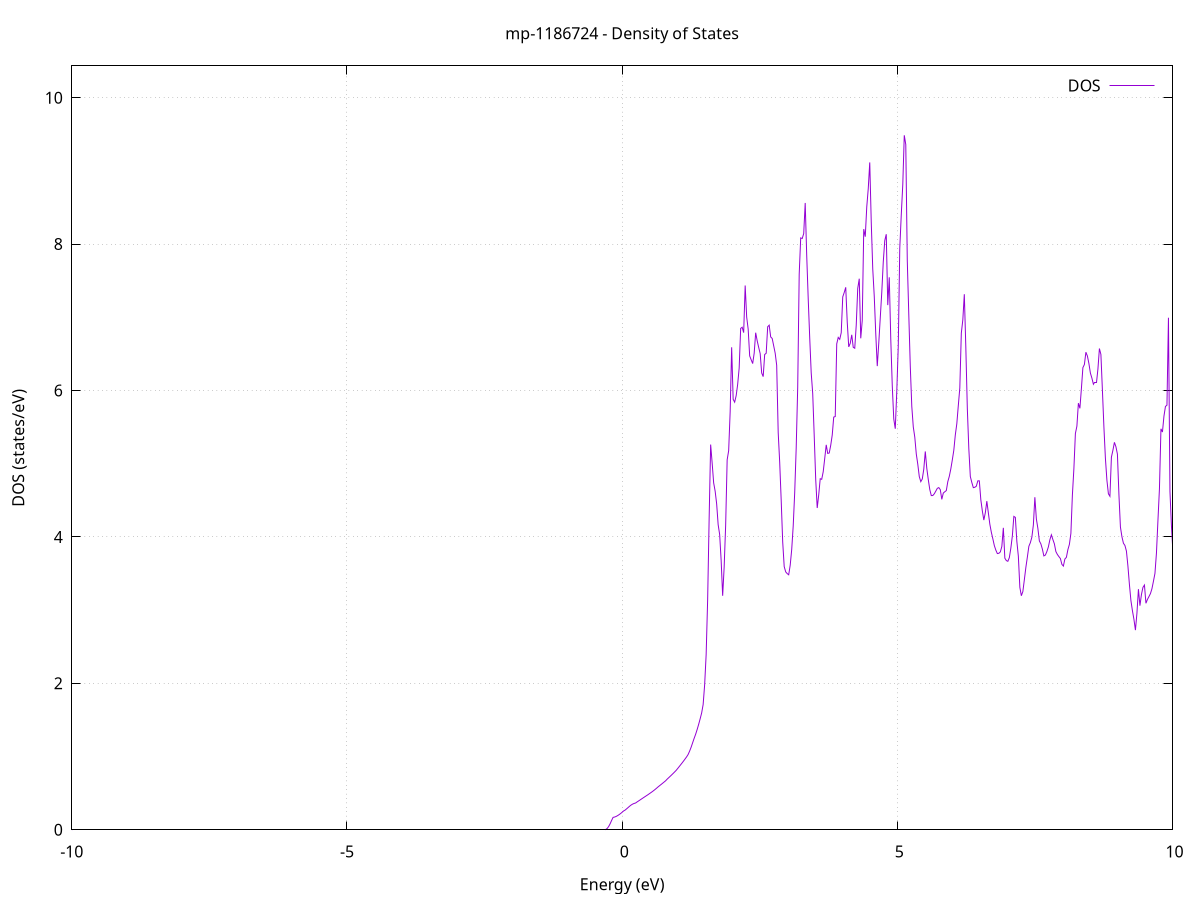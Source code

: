 set title 'mp-1186724 - Density of States'
set xlabel 'Energy (eV)'
set ylabel 'DOS (states/eV)'
set grid
set xrange [-10:10]
set yrange [0:10.434]
set xzeroaxis lt -1
set terminal png size 800,600
set output 'mp-1186724_dos_gnuplot.png'
plot '-' using 1:2 with lines title 'DOS'
-36.793100 0.000000
-36.765800 0.000000
-36.738500 0.000000
-36.711200 0.000000
-36.684000 0.000000
-36.656700 0.000000
-36.629400 0.000000
-36.602100 0.000000
-36.574900 0.000000
-36.547600 0.000000
-36.520300 0.000000
-36.493100 0.000000
-36.465800 0.000000
-36.438500 0.000000
-36.411200 0.000000
-36.384000 0.000000
-36.356700 0.000000
-36.329400 0.000000
-36.302100 0.000000
-36.274900 0.000000
-36.247600 0.000000
-36.220300 0.000000
-36.193000 0.000000
-36.165800 0.000000
-36.138500 0.000000
-36.111200 0.000000
-36.084000 0.000000
-36.056700 0.000000
-36.029400 0.000000
-36.002100 0.000000
-35.974900 0.000000
-35.947600 0.000000
-35.920300 0.000000
-35.893000 0.000000
-35.865800 0.000000
-35.838500 0.000000
-35.811200 0.000000
-35.783900 0.000000
-35.756700 0.000000
-35.729400 0.000000
-35.702100 0.000000
-35.674800 0.000000
-35.647600 0.000000
-35.620300 0.000000
-35.593000 0.000000
-35.565800 0.000000
-35.538500 0.000000
-35.511200 0.000000
-35.483900 0.000000
-35.456700 0.000000
-35.429400 0.000000
-35.402100 0.000000
-35.374800 0.000000
-35.347600 0.000000
-35.320300 0.000000
-35.293000 0.000000
-35.265700 0.000000
-35.238500 0.000000
-35.211200 0.000000
-35.183900 0.000000
-35.156700 0.000000
-35.129400 0.000000
-35.102100 0.000000
-35.074800 0.000000
-35.047600 0.000000
-35.020300 0.000000
-34.993000 0.000000
-34.965700 0.000000
-34.938500 0.000000
-34.911200 0.000000
-34.883900 0.000000
-34.856600 0.000000
-34.829400 0.000000
-34.802100 0.000000
-34.774800 0.000000
-34.747500 0.000000
-34.720300 0.000000
-34.693000 0.000000
-34.665700 0.000000
-34.638500 0.000000
-34.611200 0.000000
-34.583900 0.000000
-34.556600 0.000000
-34.529400 0.000000
-34.502100 0.000000
-34.474800 0.000000
-34.447500 0.000000
-34.420300 0.000000
-34.393000 0.000000
-34.365700 0.000000
-34.338400 0.000000
-34.311200 1454.446500
-34.283900 0.000000
-34.256600 0.000000
-34.229400 0.000000
-34.202100 0.000000
-34.174800 0.000000
-34.147500 0.000000
-34.120300 0.000000
-34.093000 0.000000
-34.065700 0.000000
-34.038400 0.000000
-34.011200 0.000000
-33.983900 0.000000
-33.956600 0.000000
-33.929300 0.000000
-33.902100 0.000000
-33.874800 0.000000
-33.847500 0.000000
-33.820200 0.000000
-33.793000 0.000000
-33.765700 0.000000
-33.738400 0.000000
-33.711200 0.000000
-33.683900 0.000000
-33.656600 0.000000
-33.629300 0.000000
-33.602100 0.000000
-33.574800 0.000000
-33.547500 0.000000
-33.520200 0.000000
-33.493000 0.000000
-33.465700 0.000000
-33.438400 0.000000
-33.411100 0.000000
-33.383900 0.000000
-33.356600 0.000000
-33.329300 0.000000
-33.302000 0.000000
-33.274800 0.000000
-33.247500 0.000000
-33.220200 0.000000
-33.193000 0.000000
-33.165700 0.000000
-33.138400 0.000000
-33.111100 0.000000
-33.083900 0.000000
-33.056600 0.000000
-33.029300 0.000000
-33.002000 0.000000
-32.974800 0.000000
-32.947500 0.000000
-32.920200 0.000000
-32.892900 0.000000
-32.865700 0.000000
-32.838400 0.000000
-32.811100 0.000000
-32.783900 0.000000
-32.756600 13.363100
-32.729300 37.709000
-32.702000 36.087000
-32.674800 76.892200
-32.647500 36.348000
-32.620200 0.000000
-32.592900 0.000000
-32.565700 0.000000
-32.538400 0.000000
-32.511100 0.000000
-32.483800 0.000000
-32.456600 0.000000
-32.429300 0.000000
-32.402000 0.000000
-32.374700 0.000000
-32.347500 0.000000
-32.320200 0.000000
-32.292900 0.000000
-32.265700 0.000000
-32.238400 0.000000
-32.211100 0.000000
-32.183800 0.000000
-32.156600 0.000000
-32.129300 0.000000
-32.102000 0.000000
-32.074700 0.000000
-32.047500 0.000000
-32.020200 0.000000
-31.992900 0.000000
-31.965600 0.000000
-31.938400 0.000000
-31.911100 0.000000
-31.883800 0.000000
-31.856600 0.000000
-31.829300 0.000000
-31.802000 0.000000
-31.774700 0.000000
-31.747500 0.000000
-31.720200 0.000000
-31.692900 0.000000
-31.665600 0.000000
-31.638400 0.000000
-31.611100 0.000000
-31.583800 0.000000
-31.556500 0.000000
-31.529300 0.000000
-31.502000 0.000000
-31.474700 0.000000
-31.447400 0.000000
-31.420200 0.000000
-31.392900 0.000000
-31.365600 0.000000
-31.338400 0.000000
-31.311100 0.000000
-31.283800 0.000000
-31.256500 0.000000
-31.229300 0.000000
-31.202000 0.000000
-31.174700 0.000000
-31.147400 0.000000
-31.120200 0.000000
-31.092900 0.000000
-31.065600 0.000000
-31.038300 0.000000
-31.011100 0.000000
-30.983800 0.000000
-30.956500 0.000000
-30.929300 0.000000
-30.902000 0.000000
-30.874700 0.000000
-30.847400 0.000000
-30.820200 0.000000
-30.792900 0.000000
-30.765600 0.000000
-30.738300 0.000000
-30.711100 0.000000
-30.683800 0.000000
-30.656500 0.000000
-30.629200 0.000000
-30.602000 0.000000
-30.574700 0.000000
-30.547400 0.000000
-30.520100 0.000000
-30.492900 0.000000
-30.465600 0.000000
-30.438300 0.000000
-30.411100 0.000000
-30.383800 0.000000
-30.356500 0.000000
-30.329200 0.000000
-30.302000 0.000000
-30.274700 0.000000
-30.247400 0.000000
-30.220100 0.000000
-30.192900 0.000000
-30.165600 0.000000
-30.138300 0.000000
-30.111000 0.000000
-30.083800 0.000000
-30.056500 0.000000
-30.029200 0.000000
-30.001900 0.000000
-29.974700 0.000000
-29.947400 0.000000
-29.920100 0.000000
-29.892900 0.000000
-29.865600 0.000000
-29.838300 0.000000
-29.811000 0.000000
-29.783800 0.000000
-29.756500 0.000000
-29.729200 0.000000
-29.701900 0.000000
-29.674700 0.000000
-29.647400 0.000000
-29.620100 0.000000
-29.592800 0.000000
-29.565600 0.000000
-29.538300 0.000000
-29.511000 0.000000
-29.483800 0.000000
-29.456500 0.000000
-29.429200 0.000000
-29.401900 0.000000
-29.374700 0.000000
-29.347400 0.000000
-29.320100 0.000000
-29.292800 0.000000
-29.265600 0.000000
-29.238300 0.000000
-29.211000 0.000000
-29.183700 0.000000
-29.156500 0.000000
-29.129200 0.000000
-29.101900 0.000000
-29.074600 0.000000
-29.047400 0.000000
-29.020100 0.000000
-28.992800 0.000000
-28.965600 0.000000
-28.938300 0.000000
-28.911000 0.000000
-28.883700 0.000000
-28.856500 0.000000
-28.829200 0.000000
-28.801900 0.000000
-28.774600 0.000000
-28.747400 0.000000
-28.720100 0.000000
-28.692800 0.000000
-28.665500 0.000000
-28.638300 0.000000
-28.611000 0.000000
-28.583700 0.000000
-28.556500 0.000000
-28.529200 0.000000
-28.501900 0.000000
-28.474600 0.000000
-28.447400 0.000000
-28.420100 0.000000
-28.392800 0.000000
-28.365500 0.000000
-28.338300 0.000000
-28.311000 0.000000
-28.283700 0.000000
-28.256400 0.000000
-28.229200 0.000000
-28.201900 0.000000
-28.174600 0.000000
-28.147300 0.000000
-28.120100 0.000000
-28.092800 0.000000
-28.065500 0.000000
-28.038300 0.000000
-28.011000 0.000000
-27.983700 0.000000
-27.956400 0.000000
-27.929200 0.000000
-27.901900 0.000000
-27.874600 0.000000
-27.847300 0.000000
-27.820100 0.000000
-27.792800 0.000000
-27.765500 0.000000
-27.738200 0.000000
-27.711000 0.000000
-27.683700 0.000000
-27.656400 0.000000
-27.629200 0.000000
-27.601900 0.000000
-27.574600 0.000000
-27.547300 0.000000
-27.520100 0.000000
-27.492800 0.000000
-27.465500 0.000000
-27.438200 0.000000
-27.411000 0.000000
-27.383700 0.000000
-27.356400 0.000000
-27.329100 0.000000
-27.301900 0.000000
-27.274600 0.000000
-27.247300 0.000000
-27.220000 0.000000
-27.192800 0.000000
-27.165500 0.000000
-27.138200 0.000000
-27.111000 0.000000
-27.083700 0.000000
-27.056400 0.000000
-27.029100 0.000000
-27.001900 0.000000
-26.974600 0.000000
-26.947300 0.000000
-26.920000 0.000000
-26.892800 0.000000
-26.865500 0.000000
-26.838200 0.000000
-26.810900 0.000000
-26.783700 0.000000
-26.756400 0.000000
-26.729100 0.000000
-26.701900 0.000000
-26.674600 0.000000
-26.647300 0.000000
-26.620000 0.000000
-26.592800 0.000000
-26.565500 0.000000
-26.538200 0.000000
-26.510900 0.000000
-26.483700 0.000000
-26.456400 0.000000
-26.429100 0.000000
-26.401800 0.000000
-26.374600 0.000000
-26.347300 0.000000
-26.320000 0.000000
-26.292700 0.000000
-26.265500 0.000000
-26.238200 0.000000
-26.210900 0.000000
-26.183700 0.000000
-26.156400 0.000000
-26.129100 0.000000
-26.101800 0.000000
-26.074600 0.000000
-26.047300 0.000000
-26.020000 0.000000
-25.992700 0.000000
-25.965500 0.000000
-25.938200 0.000000
-25.910900 0.000000
-25.883600 0.000000
-25.856400 0.000000
-25.829100 0.000000
-25.801800 0.000000
-25.774500 0.000000
-25.747300 0.000000
-25.720000 0.000000
-25.692700 0.000000
-25.665500 0.000000
-25.638200 0.000000
-25.610900 0.000000
-25.583600 0.000000
-25.556400 0.000000
-25.529100 0.000000
-25.501800 0.000000
-25.474500 0.000000
-25.447300 0.000000
-25.420000 0.000000
-25.392700 0.000000
-25.365400 0.000000
-25.338200 0.000000
-25.310900 0.000000
-25.283600 0.000000
-25.256400 0.000000
-25.229100 0.000000
-25.201800 0.000000
-25.174500 0.000000
-25.147300 0.000000
-25.120000 0.000000
-25.092700 0.000000
-25.065400 0.000000
-25.038200 0.000000
-25.010900 0.000000
-24.983600 0.000000
-24.956300 0.000000
-24.929100 0.000000
-24.901800 0.000000
-24.874500 0.000000
-24.847200 0.000000
-24.820000 0.000000
-24.792700 0.000000
-24.765400 0.000000
-24.738200 0.000000
-24.710900 0.000000
-24.683600 0.000000
-24.656300 0.000000
-24.629100 0.000000
-24.601800 0.000000
-24.574500 0.000000
-24.547200 0.000000
-24.520000 0.000000
-24.492700 0.000000
-24.465400 0.000000
-24.438100 0.000000
-24.410900 0.000000
-24.383600 0.000000
-24.356300 0.000000
-24.329100 0.000000
-24.301800 0.000000
-24.274500 0.000000
-24.247200 0.000000
-24.220000 0.000000
-24.192700 0.000000
-24.165400 0.000000
-24.138100 0.000000
-24.110900 0.000000
-24.083600 0.000000
-24.056300 0.000000
-24.029000 0.000000
-24.001800 0.000000
-23.974500 0.000000
-23.947200 0.000000
-23.919900 0.000000
-23.892700 0.000000
-23.865400 0.000000
-23.838100 0.000000
-23.810900 0.000000
-23.783600 0.000000
-23.756300 0.000000
-23.729000 0.000000
-23.701800 0.000000
-23.674500 0.000000
-23.647200 0.000000
-23.619900 0.000000
-23.592700 0.000000
-23.565400 0.000000
-23.538100 0.000000
-23.510800 0.000000
-23.483600 0.000000
-23.456300 0.000000
-23.429000 0.000000
-23.401800 0.000000
-23.374500 0.000000
-23.347200 0.000000
-23.319900 0.000000
-23.292700 0.000000
-23.265400 0.000000
-23.238100 0.000000
-23.210800 0.000000
-23.183600 0.000000
-23.156300 0.000000
-23.129000 0.000000
-23.101700 0.000000
-23.074500 0.000000
-23.047200 0.000000
-23.019900 0.000000
-22.992600 0.000000
-22.965400 0.000000
-22.938100 0.000000
-22.910800 0.000000
-22.883600 0.000000
-22.856300 0.000000
-22.829000 0.000000
-22.801700 0.000000
-22.774500 0.000000
-22.747200 0.000000
-22.719900 0.000000
-22.692600 0.000000
-22.665400 0.000000
-22.638100 0.000000
-22.610800 0.000000
-22.583500 0.000000
-22.556300 0.000000
-22.529000 0.000000
-22.501700 0.000000
-22.474400 0.000000
-22.447200 0.000000
-22.419900 0.000000
-22.392600 0.000000
-22.365400 0.000000
-22.338100 0.000000
-22.310800 0.000000
-22.283500 0.000000
-22.256300 0.000000
-22.229000 0.000000
-22.201700 0.000000
-22.174400 0.000000
-22.147200 0.000000
-22.119900 0.000000
-22.092600 0.000000
-22.065300 0.000000
-22.038100 0.000000
-22.010800 0.000000
-21.983500 0.000000
-21.956300 0.000000
-21.929000 0.000000
-21.901700 0.000000
-21.874400 0.000000
-21.847200 0.000000
-21.819900 0.000000
-21.792600 0.000000
-21.765300 0.000000
-21.738100 0.000000
-21.710800 0.000000
-21.683500 0.000000
-21.656200 0.000000
-21.629000 0.000000
-21.601700 0.000000
-21.574400 0.000000
-21.547100 0.000000
-21.519900 0.000000
-21.492600 0.000000
-21.465300 0.000000
-21.438100 0.000000
-21.410800 0.000000
-21.383500 0.000000
-21.356200 0.000000
-21.329000 0.000000
-21.301700 0.000000
-21.274400 0.000000
-21.247100 0.000000
-21.219900 0.000000
-21.192600 0.000000
-21.165300 0.000000
-21.138000 0.000000
-21.110800 0.000000
-21.083500 0.000000
-21.056200 0.000000
-21.029000 0.000000
-21.001700 0.000000
-20.974400 0.000000
-20.947100 0.000000
-20.919900 0.000000
-20.892600 0.000000
-20.865300 0.000000
-20.838000 0.000000
-20.810800 0.000000
-20.783500 0.000000
-20.756200 0.000000
-20.728900 0.000000
-20.701700 0.000000
-20.674400 0.000000
-20.647100 0.000000
-20.619800 0.000000
-20.592600 0.000000
-20.565300 0.000000
-20.538000 0.000000
-20.510800 0.000000
-20.483500 0.000000
-20.456200 0.000000
-20.428900 0.000000
-20.401700 0.000000
-20.374400 0.000000
-20.347100 0.000000
-20.319800 0.000000
-20.292600 0.000000
-20.265300 0.000000
-20.238000 0.000000
-20.210700 0.000000
-20.183500 0.000000
-20.156200 0.000000
-20.128900 0.000000
-20.101700 0.000000
-20.074400 0.000000
-20.047100 0.000000
-20.019800 0.000000
-19.992600 0.000000
-19.965300 0.000000
-19.938000 0.000000
-19.910700 0.000000
-19.883500 0.000000
-19.856200 0.000000
-19.828900 0.000000
-19.801600 0.000000
-19.774400 0.000000
-19.747100 0.000000
-19.719800 0.000000
-19.692500 0.000000
-19.665300 0.000000
-19.638000 0.000000
-19.610700 0.000000
-19.583500 0.000000
-19.556200 0.000000
-19.528900 0.000000
-19.501600 0.000000
-19.474400 0.000000
-19.447100 0.000000
-19.419800 0.000000
-19.392500 0.000000
-19.365300 0.000000
-19.338000 0.000000
-19.310700 0.000000
-19.283400 0.000000
-19.256200 0.000000
-19.228900 0.000000
-19.201600 0.000000
-19.174300 0.000000
-19.147100 0.000000
-19.119800 0.000000
-19.092500 0.000000
-19.065300 0.000000
-19.038000 0.000000
-19.010700 0.000000
-18.983400 0.000000
-18.956200 0.000000
-18.928900 0.000000
-18.901600 0.000000
-18.874300 0.000000
-18.847100 0.000000
-18.819800 0.000000
-18.792500 0.000000
-18.765200 0.000000
-18.738000 0.000000
-18.710700 0.000000
-18.683400 0.000000
-18.656200 0.000000
-18.628900 0.000000
-18.601600 0.000000
-18.574300 0.000000
-18.547100 0.000000
-18.519800 0.000000
-18.492500 0.000000
-18.465200 0.000000
-18.438000 0.000000
-18.410700 0.000000
-18.383400 0.000000
-18.356100 0.000000
-18.328900 0.000000
-18.301600 0.000000
-18.274300 0.000000
-18.247000 0.000000
-18.219800 0.000000
-18.192500 0.000000
-18.165200 0.000000
-18.138000 0.000000
-18.110700 0.000000
-18.083400 0.000000
-18.056100 0.000000
-18.028900 0.000000
-18.001600 0.000000
-17.974300 0.000000
-17.947000 0.000000
-17.919800 0.000000
-17.892500 0.000000
-17.865200 0.000000
-17.837900 0.000000
-17.810700 0.000000
-17.783400 0.000000
-17.756100 0.000000
-17.728900 0.000000
-17.701600 0.000000
-17.674300 0.000000
-17.647000 0.000000
-17.619800 0.000000
-17.592500 0.000000
-17.565200 0.000000
-17.537900 0.000000
-17.510700 0.000000
-17.483400 0.000000
-17.456100 0.000000
-17.428800 0.000000
-17.401600 0.000000
-17.374300 0.000000
-17.347000 0.000000
-17.319700 0.000000
-17.292500 0.000000
-17.265200 0.000000
-17.237900 0.000000
-17.210700 0.000000
-17.183400 0.000000
-17.156100 0.000000
-17.128800 0.000000
-17.101600 0.000000
-17.074300 0.000000
-17.047000 0.000000
-17.019700 0.000000
-16.992500 0.000000
-16.965200 0.000000
-16.937900 0.000000
-16.910600 0.000000
-16.883400 0.000000
-16.856100 0.000000
-16.828800 0.000000
-16.801600 0.000000
-16.774300 0.000000
-16.747000 0.000000
-16.719700 0.000000
-16.692500 0.000000
-16.665200 0.000000
-16.637900 0.000000
-16.610600 0.000000
-16.583400 0.000000
-16.556100 0.000000
-16.528800 0.000000
-16.501500 0.000000
-16.474300 0.000000
-16.447000 0.000000
-16.419700 0.000000
-16.392400 0.000000
-16.365200 0.000000
-16.337900 0.000000
-16.310600 0.000000
-16.283400 0.000000
-16.256100 0.000000
-16.228800 0.000000
-16.201500 0.000000
-16.174300 0.000000
-16.147000 0.000000
-16.119700 0.000000
-16.092400 0.000000
-16.065200 0.000000
-16.037900 0.000000
-16.010600 0.000000
-15.983300 0.000000
-15.956100 0.000000
-15.928800 0.000000
-15.901500 0.000000
-15.874200 0.000000
-15.847000 0.000000
-15.819700 0.000000
-15.792400 2.096300
-15.765200 5.648900
-15.737900 8.471900
-15.710600 37.323500
-15.683300 71.556600
-15.656100 41.512600
-15.628800 49.219800
-15.601500 6.983900
-15.574200 0.000000
-15.547000 0.000000
-15.519700 0.000000
-15.492400 0.000000
-15.465100 0.000000
-15.437900 0.000000
-15.410600 0.000000
-15.383300 0.000000
-15.356100 0.000000
-15.328800 0.000000
-15.301500 0.000000
-15.274200 0.852300
-15.247000 2.024700
-15.219700 4.261400
-15.192400 9.944000
-15.165100 11.490800
-15.137900 13.349000
-15.110600 13.221100
-15.083300 12.166500
-15.056000 8.938600
-15.028800 16.051400
-15.001500 26.849200
-14.974200 25.636600
-14.946900 21.638000
-14.919700 21.422900
-14.892400 23.930800
-14.865100 4.787100
-14.837900 22.336800
-14.810600 37.931200
-14.783300 17.138900
-14.756000 23.861000
-14.728800 28.342700
-14.701500 36.189300
-14.674200 24.909200
-14.646900 18.685800
-14.619700 29.427600
-14.592400 33.497300
-14.565100 26.203800
-14.537800 27.769300
-14.510600 32.222200
-14.483300 47.851800
-14.456000 21.773400
-14.428800 0.000000
-14.401500 0.000000
-14.374200 0.000000
-14.346900 0.000000
-14.319700 0.000000
-14.292400 0.000000
-14.265100 0.000000
-14.237800 0.000000
-14.210600 0.000000
-14.183300 0.000000
-14.156000 0.000000
-14.128700 0.000000
-14.101500 0.000000
-14.074200 0.000000
-14.046900 0.000000
-14.019600 0.000000
-13.992400 0.000000
-13.965100 0.000000
-13.937800 0.000000
-13.910600 0.000000
-13.883300 0.000000
-13.856000 0.000000
-13.828700 0.000000
-13.801500 0.000000
-13.774200 0.000000
-13.746900 0.000000
-13.719600 0.000000
-13.692400 0.000000
-13.665100 0.000000
-13.637800 0.000000
-13.610500 0.000000
-13.583300 0.000000
-13.556000 0.000000
-13.528700 0.000000
-13.501500 0.000000
-13.474200 0.000000
-13.446900 0.000000
-13.419600 0.000000
-13.392400 0.000000
-13.365100 0.000000
-13.337800 0.000000
-13.310500 0.000000
-13.283300 0.000000
-13.256000 0.000000
-13.228700 0.000000
-13.201400 0.000000
-13.174200 0.000000
-13.146900 0.000000
-13.119600 0.000000
-13.092300 0.000000
-13.065100 0.000000
-13.037800 0.000000
-13.010500 0.000000
-12.983300 0.000000
-12.956000 0.000000
-12.928700 0.000000
-12.901400 0.000000
-12.874200 0.000000
-12.846900 0.000000
-12.819600 0.000000
-12.792300 0.000000
-12.765100 0.000000
-12.737800 0.000000
-12.710500 0.000000
-12.683200 0.000000
-12.656000 0.000000
-12.628700 0.000000
-12.601400 0.000000
-12.574200 0.000000
-12.546900 0.000000
-12.519600 0.000000
-12.492300 0.000000
-12.465100 0.000000
-12.437800 0.000000
-12.410500 0.000000
-12.383200 0.000000
-12.356000 0.000000
-12.328700 0.000000
-12.301400 0.000000
-12.274100 0.000000
-12.246900 0.000000
-12.219600 0.000000
-12.192300 0.000000
-12.165000 0.000000
-12.137800 0.000000
-12.110500 0.000000
-12.083200 0.000000
-12.056000 0.000000
-12.028700 0.000000
-12.001400 0.000000
-11.974100 0.000000
-11.946900 0.000000
-11.919600 0.000000
-11.892300 0.000000
-11.865000 0.000000
-11.837800 0.000000
-11.810500 0.000000
-11.783200 0.000000
-11.755900 0.000000
-11.728700 0.000000
-11.701400 0.000000
-11.674100 0.000000
-11.646800 0.000000
-11.619600 0.000000
-11.592300 0.000000
-11.565000 0.000000
-11.537800 0.000000
-11.510500 0.000000
-11.483200 0.000000
-11.455900 0.000000
-11.428700 0.000000
-11.401400 0.000000
-11.374100 0.000000
-11.346800 0.000000
-11.319600 0.000000
-11.292300 0.000000
-11.265000 0.000000
-11.237700 0.000000
-11.210500 0.000000
-11.183200 0.000000
-11.155900 0.000000
-11.128700 0.000000
-11.101400 0.000000
-11.074100 0.000000
-11.046800 0.000000
-11.019600 0.000000
-10.992300 0.000000
-10.965000 0.000000
-10.937700 0.000000
-10.910500 0.000000
-10.883200 0.000000
-10.855900 0.000000
-10.828600 0.000000
-10.801400 0.000000
-10.774100 0.000000
-10.746800 0.000000
-10.719500 0.000000
-10.692300 0.000000
-10.665000 0.000000
-10.637700 0.000000
-10.610500 0.000000
-10.583200 0.000000
-10.555900 0.000000
-10.528600 0.000000
-10.501400 0.000000
-10.474100 0.000000
-10.446800 0.000000
-10.419500 0.000000
-10.392300 0.000000
-10.365000 0.000000
-10.337700 0.000000
-10.310400 0.000000
-10.283200 0.000000
-10.255900 0.000000
-10.228600 0.000000
-10.201400 0.000000
-10.174100 0.000000
-10.146800 0.000000
-10.119500 0.000000
-10.092300 0.000000
-10.065000 0.000000
-10.037700 0.000000
-10.010400 0.000000
-9.983200 0.000000
-9.955900 0.000000
-9.928600 0.000000
-9.901300 0.000000
-9.874100 0.000000
-9.846800 0.000000
-9.819500 0.000000
-9.792200 0.000000
-9.765000 0.000000
-9.737700 0.000000
-9.710400 0.000000
-9.683200 0.000000
-9.655900 0.000000
-9.628600 0.000000
-9.601300 0.000000
-9.574100 0.000000
-9.546800 0.000000
-9.519500 0.000000
-9.492200 0.000000
-9.465000 0.000000
-9.437700 0.000000
-9.410400 0.000000
-9.383100 0.000000
-9.355900 0.000000
-9.328600 0.000000
-9.301300 0.000000
-9.274100 0.000000
-9.246800 0.000000
-9.219500 0.000000
-9.192200 0.000000
-9.165000 0.000000
-9.137700 0.000000
-9.110400 0.000000
-9.083100 0.000000
-9.055900 0.000000
-9.028600 0.000000
-9.001300 0.000000
-8.974000 0.000000
-8.946800 0.000000
-8.919500 0.000000
-8.892200 0.000000
-8.864900 0.000000
-8.837700 0.000000
-8.810400 0.000000
-8.783100 0.000000
-8.755900 0.000000
-8.728600 0.000000
-8.701300 0.000000
-8.674000 0.000000
-8.646800 0.000000
-8.619500 0.000000
-8.592200 0.000000
-8.564900 0.000000
-8.537700 0.000000
-8.510400 0.000000
-8.483100 0.000000
-8.455800 0.000000
-8.428600 0.000000
-8.401300 0.000000
-8.374000 0.000000
-8.346700 0.000000
-8.319500 0.000000
-8.292200 0.000000
-8.264900 0.000000
-8.237700 0.000000
-8.210400 0.000000
-8.183100 0.000000
-8.155800 0.000000
-8.128600 0.000000
-8.101300 0.000000
-8.074000 0.000000
-8.046700 0.000000
-8.019500 0.000000
-7.992200 0.000000
-7.964900 0.000000
-7.937600 0.000000
-7.910400 0.000000
-7.883100 0.000000
-7.855800 0.000000
-7.828600 0.000000
-7.801300 0.000000
-7.774000 0.000000
-7.746700 0.000000
-7.719500 0.000000
-7.692200 0.000000
-7.664900 0.000000
-7.637600 0.000000
-7.610400 0.000000
-7.583100 0.000000
-7.555800 0.000000
-7.528500 0.000000
-7.501300 0.000000
-7.474000 0.000000
-7.446700 0.000000
-7.419400 0.000000
-7.392200 0.000000
-7.364900 0.000000
-7.337600 0.000000
-7.310400 0.000000
-7.283100 0.000000
-7.255800 0.000000
-7.228500 0.000000
-7.201300 0.000000
-7.174000 0.000000
-7.146700 0.000000
-7.119400 0.000000
-7.092200 0.000000
-7.064900 0.000000
-7.037600 0.000000
-7.010300 0.000000
-6.983100 0.000000
-6.955800 0.000000
-6.928500 0.000000
-6.901300 0.000000
-6.874000 0.000000
-6.846700 0.000000
-6.819400 0.000000
-6.792200 0.000000
-6.764900 0.000000
-6.737600 0.000000
-6.710300 0.000000
-6.683100 0.000000
-6.655800 0.000000
-6.628500 0.000000
-6.601200 0.000000
-6.574000 0.000000
-6.546700 0.000000
-6.519400 0.000000
-6.492100 0.000000
-6.464900 0.000000
-6.437600 0.000000
-6.410300 0.000000
-6.383100 0.000000
-6.355800 0.000000
-6.328500 0.000000
-6.301200 0.000000
-6.274000 0.000000
-6.246700 0.000000
-6.219400 0.000000
-6.192100 0.000000
-6.164900 0.000000
-6.137600 0.000000
-6.110300 0.000000
-6.083000 0.000000
-6.055800 0.000000
-6.028500 0.000000
-6.001200 0.000000
-5.974000 0.000000
-5.946700 0.000000
-5.919400 0.000000
-5.892100 0.000000
-5.864900 0.000000
-5.837600 0.000000
-5.810300 0.000000
-5.783000 0.000000
-5.755800 0.000000
-5.728500 0.000000
-5.701200 0.000000
-5.673900 0.000000
-5.646700 0.000000
-5.619400 0.000000
-5.592100 0.000000
-5.564800 0.000000
-5.537600 0.000000
-5.510300 0.000000
-5.483000 0.000000
-5.455800 0.000000
-5.428500 0.000000
-5.401200 0.000000
-5.373900 0.000000
-5.346700 0.000000
-5.319400 0.000000
-5.292100 0.000000
-5.264800 0.000000
-5.237600 0.000000
-5.210300 0.000000
-5.183000 0.000000
-5.155700 0.000000
-5.128500 0.000000
-5.101200 0.000000
-5.073900 0.000000
-5.046600 0.000000
-5.019400 0.000000
-4.992100 0.000000
-4.964800 0.000000
-4.937600 0.000000
-4.910300 0.000000
-4.883000 0.000000
-4.855700 0.000000
-4.828500 0.000000
-4.801200 0.000000
-4.773900 0.000000
-4.746600 0.000000
-4.719400 0.000000
-4.692100 0.000000
-4.664800 0.000000
-4.637500 0.000000
-4.610300 0.000000
-4.583000 0.000000
-4.555700 0.000000
-4.528500 0.000000
-4.501200 0.000000
-4.473900 0.000000
-4.446600 0.000000
-4.419400 0.000000
-4.392100 0.000000
-4.364800 0.000000
-4.337500 0.000000
-4.310300 0.000000
-4.283000 0.000000
-4.255700 0.000000
-4.228400 0.000000
-4.201200 0.000000
-4.173900 0.000000
-4.146600 0.000000
-4.119300 0.000000
-4.092100 0.000000
-4.064800 0.000000
-4.037500 0.000000
-4.010300 0.000000
-3.983000 0.000000
-3.955700 0.000000
-3.928400 0.000000
-3.901200 0.000000
-3.873900 0.000000
-3.846600 0.000000
-3.819300 0.000000
-3.792100 0.000000
-3.764800 0.000000
-3.737500 0.000000
-3.710200 0.000000
-3.683000 0.000000
-3.655700 0.000000
-3.628400 0.000000
-3.601200 0.000000
-3.573900 0.000000
-3.546600 0.000000
-3.519300 0.000000
-3.492100 0.000000
-3.464800 0.000000
-3.437500 0.000000
-3.410200 0.000000
-3.383000 0.000000
-3.355700 0.000000
-3.328400 0.000000
-3.301100 0.000000
-3.273900 0.000000
-3.246600 0.000000
-3.219300 0.000000
-3.192000 0.000000
-3.164800 0.000000
-3.137500 0.000000
-3.110200 0.000000
-3.083000 0.000000
-3.055700 0.000000
-3.028400 0.000000
-3.001100 0.000000
-2.973900 0.000000
-2.946600 0.000000
-2.919300 0.000000
-2.892000 0.000000
-2.864800 0.000000
-2.837500 0.000000
-2.810200 0.000000
-2.782900 0.000000
-2.755700 0.000000
-2.728400 0.000000
-2.701100 0.000000
-2.673900 0.000000
-2.646600 0.000000
-2.619300 0.000000
-2.592000 0.000000
-2.564800 0.000000
-2.537500 0.000000
-2.510200 0.000000
-2.482900 0.000000
-2.455700 0.000000
-2.428400 0.000000
-2.401100 0.000000
-2.373800 0.000000
-2.346600 0.000000
-2.319300 0.000000
-2.292000 0.000000
-2.264700 0.000000
-2.237500 0.000000
-2.210200 0.000000
-2.182900 0.000000
-2.155700 0.000000
-2.128400 0.000000
-2.101100 0.000000
-2.073800 0.000000
-2.046600 0.000000
-2.019300 0.000000
-1.992000 0.000000
-1.964700 0.000000
-1.937500 0.000000
-1.910200 0.000000
-1.882900 0.000000
-1.855600 0.000000
-1.828400 0.000000
-1.801100 0.000000
-1.773800 0.000000
-1.746600 0.000000
-1.719300 0.000000
-1.692000 0.000000
-1.664700 0.000000
-1.637500 0.000000
-1.610200 0.000000
-1.582900 0.000000
-1.555600 0.000000
-1.528400 0.000000
-1.501100 0.000000
-1.473800 0.000000
-1.446500 0.000000
-1.419300 0.000000
-1.392000 0.000000
-1.364700 0.000000
-1.337400 0.000000
-1.310200 0.000000
-1.282900 0.000000
-1.255600 0.000000
-1.228400 0.000000
-1.201100 0.000000
-1.173800 0.000000
-1.146500 0.000000
-1.119300 0.000000
-1.092000 0.000000
-1.064700 0.000000
-1.037400 0.000000
-1.010200 0.000000
-0.982900 0.000000
-0.955600 0.000000
-0.928300 0.000000
-0.901100 0.000000
-0.873800 0.000000
-0.846500 0.000000
-0.819200 0.000000
-0.792000 0.000000
-0.764700 0.000000
-0.737400 0.000000
-0.710200 0.000000
-0.682900 0.000000
-0.655600 0.000000
-0.628300 0.000000
-0.601100 0.000000
-0.573800 0.000000
-0.546500 0.000000
-0.519200 0.000000
-0.492000 0.000000
-0.464700 0.000000
-0.437400 0.000000
-0.410100 0.000000
-0.382900 0.000000
-0.355600 0.000000
-0.328300 0.000000
-0.301100 0.002700
-0.273800 0.016700
-0.246500 0.042600
-0.219200 0.080600
-0.192000 0.126500
-0.164700 0.169200
-0.137400 0.173900
-0.110100 0.181900
-0.082900 0.193200
-0.055600 0.206600
-0.028300 0.221800
-0.001000 0.238800
0.026200 0.256900
0.053500 0.268500
0.080800 0.285800
0.108100 0.303600
0.135300 0.321800
0.162600 0.337900
0.189900 0.350500
0.217100 0.359600
0.244400 0.365700
0.271700 0.380400
0.299000 0.393900
0.326200 0.407600
0.353500 0.421500
0.380800 0.435300
0.408100 0.449000
0.435300 0.462500
0.462600 0.475900
0.489900 0.490300
0.517200 0.504600
0.544400 0.519200
0.571700 0.534600
0.599000 0.551000
0.626200 0.568300
0.653500 0.586200
0.680800 0.602600
0.708100 0.618900
0.735300 0.635500
0.762600 0.652200
0.789900 0.669100
0.817200 0.690900
0.844400 0.710200
0.871700 0.729500
0.899000 0.749200
0.926300 0.769300
0.953500 0.789900
0.980800 0.810900
1.008100 0.836000
1.035400 0.861600
1.062600 0.887500
1.089900 0.913600
1.117200 0.940500
1.144400 0.968000
1.171700 0.996300
1.199000 1.028700
1.226300 1.075100
1.253500 1.127600
1.280800 1.188100
1.308100 1.248700
1.335400 1.304500
1.362600 1.368900
1.389900 1.438800
1.417200 1.515300
1.444500 1.595000
1.471700 1.710600
1.499000 1.979200
1.526300 2.391500
1.553500 3.140200
1.580800 4.252500
1.608100 5.261600
1.635400 5.010400
1.662600 4.738900
1.689900 4.625100
1.717200 4.452000
1.744500 4.167500
1.771700 4.033500
1.799000 3.679200
1.826300 3.196300
1.853600 3.587900
1.880800 4.162200
1.908100 5.053300
1.935400 5.178200
1.962700 5.710000
1.989900 6.590500
2.017200 5.879300
2.044500 5.840700
2.071700 5.929100
2.099000 6.084000
2.126300 6.306600
2.153600 6.848100
2.180800 6.864300
2.208100 6.790400
2.235400 7.434700
2.262700 7.003500
2.289900 6.838300
2.317200 6.472800
2.344500 6.419200
2.371800 6.367900
2.399000 6.509300
2.426300 6.789500
2.453600 6.679600
2.480900 6.589100
2.508100 6.503800
2.535400 6.238900
2.562700 6.189500
2.589900 6.491900
2.617200 6.508600
2.644500 6.870800
2.671800 6.892300
2.699000 6.731900
2.726300 6.711000
2.753600 6.610100
2.780900 6.508900
2.808100 6.345000
2.835400 5.426600
2.862700 5.020100
2.890000 4.500000
2.917200 3.932700
2.944500 3.594800
2.971800 3.522600
2.999000 3.498900
3.026300 3.483000
3.053600 3.613700
3.080900 3.827200
3.108100 4.148000
3.135400 4.605300
3.162700 5.216600
3.190000 6.043300
3.217200 7.588300
3.244500 8.084300
3.271800 8.076200
3.299100 8.143000
3.326300 8.561600
3.353600 7.844700
3.380900 7.253900
3.408200 6.720200
3.435400 6.239400
3.462700 5.958100
3.490000 5.381800
3.517200 4.784000
3.544500 4.395200
3.571800 4.573800
3.599100 4.794500
3.626300 4.787200
3.653600 4.890800
3.680900 5.071200
3.708200 5.257800
3.735400 5.140400
3.762700 5.146400
3.790000 5.252100
3.817300 5.391700
3.844500 5.637000
3.871800 5.644100
3.899100 6.637000
3.926300 6.725100
3.953600 6.698400
3.980900 6.789900
4.008200 7.278200
4.035400 7.339100
4.062700 7.409500
4.090000 6.933900
4.117300 6.595800
4.144500 6.643900
4.171800 6.761000
4.199100 6.590200
4.226400 6.577200
4.253600 6.894700
4.280900 7.396600
4.308200 7.527000
4.335500 6.712900
4.362700 6.955300
4.390000 8.204400
4.417300 8.100900
4.444500 8.505700
4.471800 8.756700
4.499100 9.115300
4.526400 8.298400
4.553600 7.659600
4.580900 7.287200
4.608200 6.776600
4.635500 6.333500
4.662700 6.645500
4.690000 6.992800
4.717300 7.337200
4.744600 7.754900
4.771800 8.048400
4.799100 8.134300
4.826400 7.166300
4.853600 7.546000
4.880900 6.704200
4.908200 6.064800
4.935500 5.610300
4.962700 5.477700
4.990000 5.983800
5.017300 6.607700
5.044600 7.944800
5.071800 8.400700
5.099100 8.810300
5.126400 9.485800
5.153700 9.359000
5.180900 7.778100
5.208200 7.043700
5.235500 6.330800
5.262800 5.784100
5.290000 5.502500
5.317300 5.363100
5.344600 5.133000
5.371800 4.993000
5.399100 4.824000
5.426400 4.754800
5.453700 4.791800
5.480900 4.926000
5.508200 5.167700
5.535500 4.936600
5.562800 4.782200
5.590000 4.646700
5.617300 4.564600
5.644600 4.565500
5.671900 4.589300
5.699100 4.625800
5.726400 4.663600
5.753700 4.673800
5.781000 4.645400
5.808200 4.513200
5.835500 4.599300
5.862800 4.616900
5.890000 4.632900
5.917300 4.754900
5.944600 4.827900
5.971900 4.928400
5.999100 5.051200
6.026400 5.183500
6.053700 5.392500
6.081000 5.546100
6.108200 5.794500
6.135500 6.034400
6.162800 6.783200
6.190100 6.964100
6.217300 7.315400
6.244600 6.591300
6.271900 5.754700
6.299100 5.205100
6.326400 4.825400
6.353700 4.743500
6.381000 4.673000
6.408200 4.678300
6.435500 4.692800
6.462800 4.765700
6.490100 4.765900
6.517300 4.507300
6.544600 4.356700
6.571900 4.230100
6.599200 4.330700
6.626400 4.488800
6.653700 4.331100
6.681000 4.174100
6.708300 4.063300
6.735500 3.975100
6.762800 3.881300
6.790100 3.819600
6.817300 3.772800
6.844600 3.776100
6.871900 3.795400
6.899200 3.870300
6.926400 4.124100
6.953700 3.710000
6.981000 3.676600
7.008300 3.667100
7.035500 3.717600
7.062800 3.847100
7.090100 4.014500
7.117400 4.280400
7.144600 4.267000
7.171900 3.938000
7.199200 3.735800
7.226400 3.311100
7.253700 3.196600
7.281000 3.253900
7.308300 3.416200
7.335500 3.582900
7.362800 3.724500
7.390100 3.872100
7.417400 3.921900
7.444600 3.996400
7.471900 4.163000
7.499200 4.542500
7.526500 4.245800
7.553700 4.118100
7.581000 3.945500
7.608300 3.905500
7.635600 3.833800
7.662800 3.740700
7.690100 3.752200
7.717400 3.800200
7.744600 3.863500
7.771900 3.961200
7.799200 4.028800
7.826500 3.964800
7.853700 3.905500
7.881000 3.800000
7.908300 3.760200
7.935600 3.731500
7.962800 3.705000
7.990100 3.625300
8.017400 3.601900
8.044700 3.698500
8.071900 3.720900
8.099200 3.826300
8.126500 3.897800
8.153700 4.048400
8.181000 4.571900
8.208300 4.933500
8.235600 5.412500
8.262800 5.512900
8.290100 5.827000
8.317400 5.756400
8.344700 6.025700
8.371900 6.312500
8.399200 6.355300
8.426500 6.523400
8.453800 6.470900
8.481000 6.368900
8.508300 6.237800
8.535600 6.169100
8.562900 6.085300
8.590100 6.104600
8.617400 6.104600
8.644700 6.290600
8.671900 6.573200
8.699200 6.492300
8.726500 6.002300
8.753800 5.499600
8.781000 5.073300
8.808300 4.773500
8.835600 4.588700
8.862900 4.554900
8.890100 5.089700
8.917400 5.183800
8.944700 5.292200
8.972000 5.232000
8.999200 5.131000
9.026500 4.579000
9.053800 4.135400
9.081100 4.002100
9.108300 3.914200
9.135600 3.883200
9.162900 3.806100
9.190100 3.601300
9.217400 3.348900
9.244700 3.129600
9.272000 2.992000
9.299200 2.874900
9.326500 2.727100
9.353800 2.957200
9.381100 3.286200
9.408300 3.060800
9.435600 3.213000
9.462900 3.310500
9.490200 3.342900
9.517400 3.093700
9.544700 3.146100
9.572000 3.185300
9.599200 3.225500
9.626500 3.292800
9.653800 3.394600
9.681100 3.501200
9.708300 3.778700
9.735600 4.226000
9.762900 4.659700
9.790200 5.476300
9.817400 5.432700
9.844700 5.649400
9.872000 5.782500
9.899300 5.799400
9.926500 6.993400
9.953800 4.621600
9.981100 4.146200
10.008400 3.781100
10.035600 3.426700
10.062900 3.152200
10.090200 3.018800
10.117400 2.897100
10.144700 2.662600
10.172000 2.658800
10.199300 2.592000
10.226500 3.002400
10.253800 2.767900
10.281100 2.530500
10.308400 2.367000
10.335600 2.260800
10.362900 2.173600
10.390200 2.105500
10.417500 2.125900
10.444700 1.979400
10.472000 1.863400
10.499300 1.787400
10.526500 1.730500
10.553800 1.697600
10.581100 1.559000
10.608400 1.488000
10.635600 1.486300
10.662900 1.450500
10.690200 1.406800
10.717500 1.279500
10.744700 1.200100
10.772000 1.157500
10.799300 1.189200
10.826600 1.171700
10.853800 1.011600
10.881100 0.846300
10.908400 0.732000
10.935700 0.750400
10.962900 0.737100
10.990200 0.737400
11.017500 0.749300
11.044700 0.773100
11.072000 0.818300
11.099300 0.883300
11.126600 0.990400
11.153800 1.220700
11.181100 1.761400
11.208400 2.283700
11.235700 2.641700
11.262900 3.131300
11.290200 3.427900
11.317500 3.556400
11.344800 3.618500
11.372000 3.776000
11.399300 4.085700
11.426600 4.509300
11.453800 4.821700
11.481100 5.136600
11.508400 5.644000
11.535700 5.874200
11.562900 5.413100
11.590200 5.393700
11.617500 5.551600
11.644800 5.978100
11.672000 5.623100
11.699300 5.325000
11.726600 4.876500
11.753900 4.558900
11.781100 4.423000
11.808400 4.236100
11.835700 4.076700
11.863000 3.972200
11.890200 3.950600
11.917500 3.935800
11.944800 3.957400
11.972000 4.027700
11.999300 4.070400
12.026600 4.122800
12.053900 4.153400
12.081100 4.320000
12.108400 4.599700
12.135700 5.139800
12.163000 4.682800
12.190200 4.468300
12.217500 4.441200
12.244800 4.486600
12.272100 4.531700
12.299300 4.642500
12.326600 4.808800
12.353900 4.820800
12.381100 4.718600
12.408400 4.585900
12.435700 4.465700
12.463000 4.336000
12.490200 4.271500
12.517500 4.272500
12.544800 4.031700
12.572100 3.930200
12.599300 3.886500
12.626600 3.902000
12.653900 3.862600
12.681200 3.853900
12.708400 3.849400
12.735700 3.960700
12.763000 4.037600
12.790300 4.004900
12.817500 3.850100
12.844800 3.815100
12.872100 3.893900
12.899300 3.955600
12.926600 4.019600
12.953900 4.128100
12.981200 4.174300
13.008400 4.220000
13.035700 4.258000
13.063000 4.246500
13.090300 4.151400
13.117500 3.849400
13.144800 3.520300
13.172100 3.507400
13.199400 3.594000
13.226600 3.412600
13.253900 3.190700
13.281200 3.095300
13.308500 3.040700
13.335700 3.015100
13.363000 3.055900
13.390300 3.127800
13.417500 3.232100
13.444800 3.293700
13.472100 3.363100
13.499400 3.440300
13.526600 3.455700
13.553900 3.548500
13.581200 3.659300
13.608500 3.735200
13.635700 3.825400
13.663000 3.958000
13.690300 4.152700
13.717600 4.300100
13.744800 4.408500
13.772100 4.499600
13.799400 4.591000
13.826600 4.696500
13.853900 4.814400
13.881200 4.965100
13.908500 5.098200
13.935700 5.206400
13.963000 5.298100
13.990300 5.366000
14.017600 5.441000
14.044800 5.437600
14.072100 5.513800
14.099400 5.641900
14.126700 5.650500
14.153900 5.597600
14.181200 5.621400
14.208500 5.480200
14.235800 5.322800
14.263000 5.194700
14.290300 5.166100
14.317600 5.132300
14.344800 4.881000
14.372100 4.553100
14.399400 4.252700
14.426700 3.926500
14.453900 3.656900
14.481200 3.395700
14.508500 3.268100
14.535800 3.244800
14.563000 3.346200
14.590300 3.375500
14.617600 3.283400
14.644900 3.137800
14.672100 2.946700
14.699400 2.677400
14.726700 2.609800
14.753900 2.777100
14.781200 3.035900
14.808500 3.194600
14.835800 3.719900
14.863000 4.670900
14.890300 3.991800
14.917600 2.810400
14.944900 2.197400
14.972100 1.724400
14.999400 1.322200
15.026700 0.990800
15.054000 0.656800
15.081200 0.314900
15.108500 0.180800
15.135800 0.103900
15.163100 0.074800
15.190300 0.052500
15.217600 0.032800
15.244900 0.015700
15.272100 0.001200
15.299400 0.000000
15.326700 0.000000
15.354000 0.000000
15.381200 0.000000
15.408500 0.000000
15.435800 0.000000
15.463100 0.000000
15.490300 0.000000
15.517600 0.000000
15.544900 0.000000
15.572200 0.000000
15.599400 0.000000
15.626700 0.000000
15.654000 0.000000
15.681200 0.000000
15.708500 0.000000
15.735800 0.000000
15.763100 0.000000
15.790300 0.000000
15.817600 0.000000
15.844900 0.000000
15.872200 0.000000
15.899400 0.000000
15.926700 0.000000
15.954000 0.000000
15.981300 0.000000
16.008500 0.000000
16.035800 0.000000
16.063100 0.000000
16.090400 0.000000
16.117600 0.000000
16.144900 0.000000
16.172200 0.000000
16.199400 0.000000
16.226700 0.000000
16.254000 0.000000
16.281300 0.000000
16.308500 0.000000
16.335800 0.000000
16.363100 0.000000
16.390400 0.000000
16.417600 0.000000
16.444900 0.000000
16.472200 0.000000
16.499500 0.000000
16.526700 0.000000
16.554000 0.000000
16.581300 0.000000
16.608600 0.000000
16.635800 0.000000
16.663100 0.000000
16.690400 0.000000
16.717600 0.000000
16.744900 0.000000
16.772200 0.000000
16.799500 0.000000
16.826700 0.000000
16.854000 0.000000
16.881300 0.000000
16.908600 0.000000
16.935800 0.000000
16.963100 0.000000
16.990400 0.000000
17.017700 0.000000
17.044900 0.000000
17.072200 0.000000
17.099500 0.000000
17.126700 0.000000
17.154000 0.000000
17.181300 0.000000
17.208600 0.000000
17.235800 0.000000
17.263100 0.000000
17.290400 0.000000
17.317700 0.000000
17.344900 0.000000
17.372200 0.000000
17.399500 0.000000
17.426800 0.000000
17.454000 0.000000
17.481300 0.000000
17.508600 0.000000
17.535900 0.000000
17.563100 0.000000
17.590400 0.000000
17.617700 0.000000
17.644900 0.000000
17.672200 0.000000
17.699500 0.000000
17.726800 0.000000
17.754000 0.000000
e
